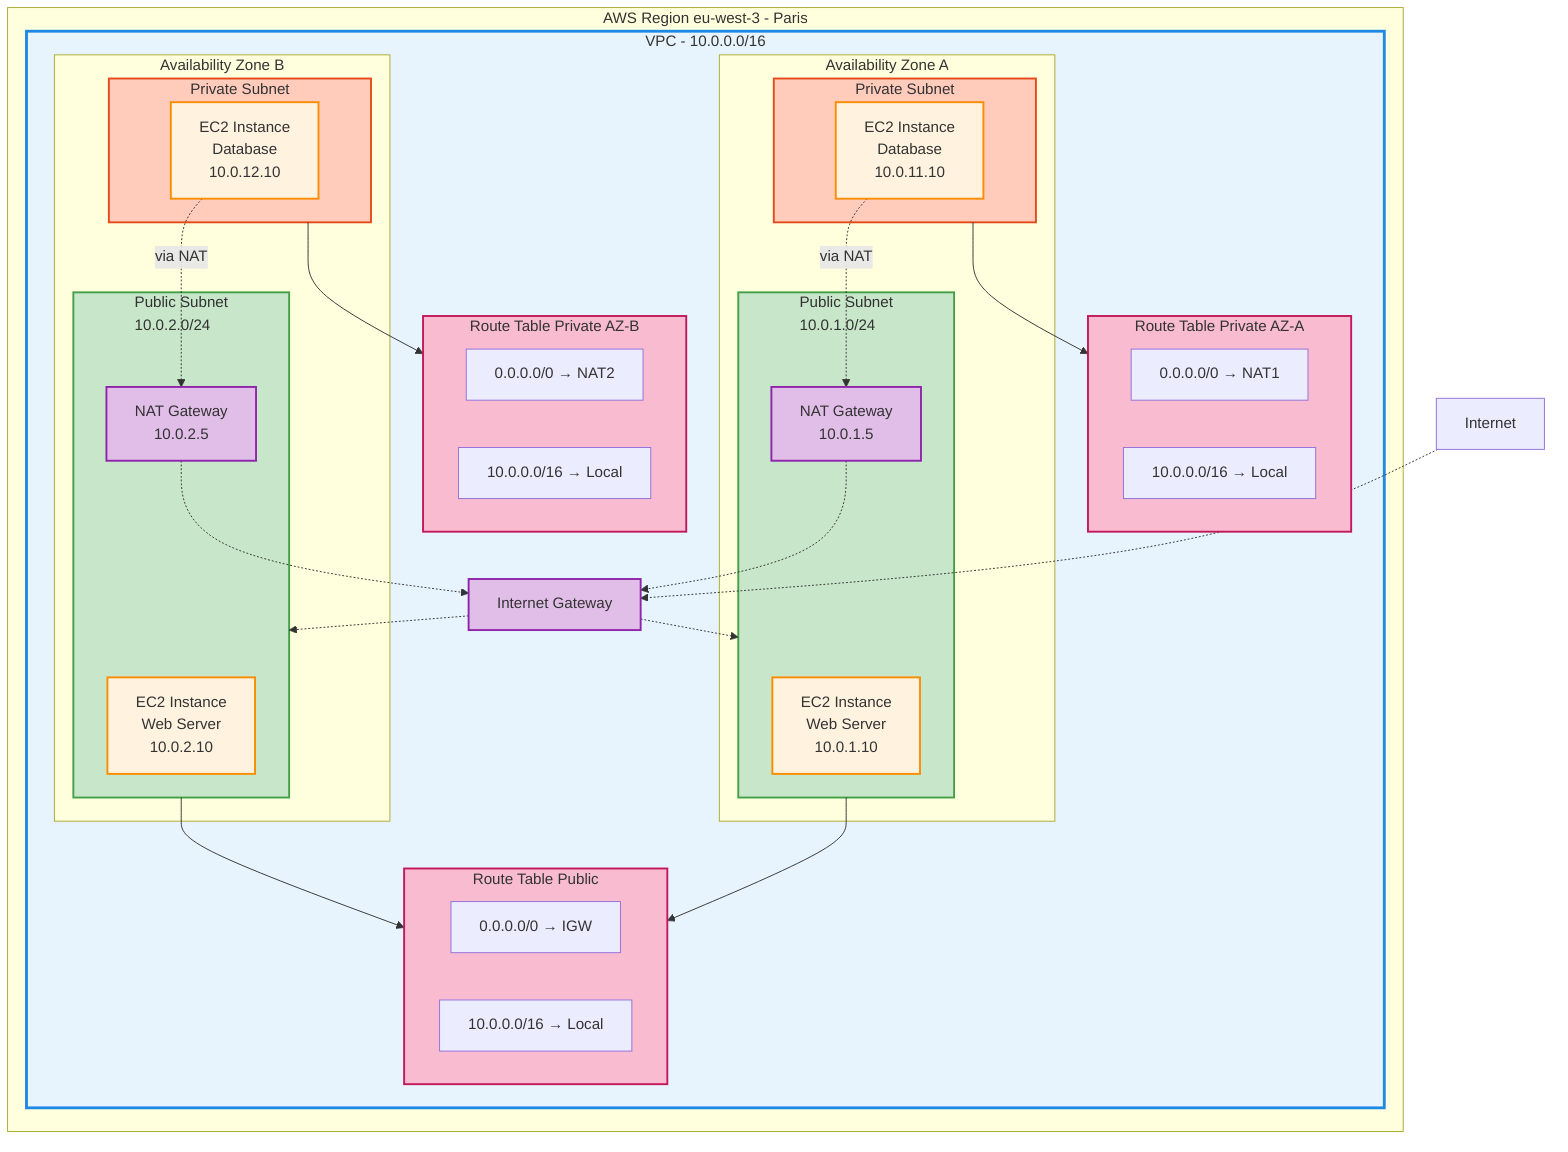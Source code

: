 graph TB
    subgraph Region[AWS Region eu-west-3 - Paris]
        subgraph VPC[VPC - 10.0.0.0/16]
            subgraph AZ1[Availability Zone A]
                subgraph PublicSubnet1[Public Subnet<br/>10.0.1.0/24]
                    EC2_Public1[EC2 Instance<br/>Web Server<br/>10.0.1.10]
                    NAT1[NAT Gateway<br/>10.0.1.5]
                end
                subgraph PrivateSubnet1[Private Subnet<br/>10.0.11.0/24]
                    EC2_Private1[EC2 Instance<br/>Database<br/>10.0.11.10]
                end
            end
            
            subgraph AZ2[Availability Zone B]
                subgraph PublicSubnet2[Public Subnet<br/>10.0.2.0/24]
                    EC2_Public2[EC2 Instance<br/>Web Server<br/>10.0.2.10]
                    NAT2[NAT Gateway<br/>10.0.2.5]
                end
                subgraph PrivateSubnet2[Private Subnet<br/>10.0.12.0/24]
                    EC2_Private2[EC2 Instance<br/>Database<br/>10.0.12.10]
                end
            end
            
            IGW[Internet Gateway]
            
            subgraph RouteTablePublic[Route Table Public]
                Route1[0.0.0.0/0 → IGW]
                Route2[10.0.0.0/16 → Local]
            end
            
            subgraph RouteTablePrivate1[Route Table Private AZ-A]
                Route3[0.0.0.0/0 → NAT1]
                Route4[10.0.0.0/16 → Local]
            end
            
            subgraph RouteTablePrivate2[Route Table Private AZ-B]
                Route5[0.0.0.0/0 → NAT2]
                Route6[10.0.0.0/16 → Local]
            end
        end
    end
    
    Internet[Internet]
    
    Internet -.-> IGW
    IGW -.-> PublicSubnet1
    IGW -.-> PublicSubnet2
    
    PublicSubnet1 --> RouteTablePublic
    PublicSubnet2 --> RouteTablePublic
    
    PrivateSubnet1 --> RouteTablePrivate1
    PrivateSubnet2 --> RouteTablePrivate2
    
    EC2_Private1 -.->|via NAT| NAT1
    EC2_Private2 -.->|via NAT| NAT2
    
    NAT1 -.-> IGW
    NAT2 -.-> IGW
    
    classDef vpc fill:#e8f4fd,stroke:#1e88e5,stroke-width:3px
    classDef public fill:#c8e6c9,stroke:#43a047,stroke-width:2px
    classDef private fill:#ffccbc,stroke:#e64a19,stroke-width:2px
    classDef instance fill:#fff3e0,stroke:#fb8c00,stroke-width:2px
    classDef gateway fill:#e1bee7,stroke:#8e24aa,stroke-width:2px
    classDef route fill:#f8bbd0,stroke:#c2185b,stroke-width:2px
    
    class VPC vpc
    class PublicSubnet1,PublicSubnet2 public
    class PrivateSubnet1,PrivateSubnet2 private
    class EC2_Public1,EC2_Public2,EC2_Private1,EC2_Private2 instance
    class IGW,NAT1,NAT2 gateway
    class RouteTablePublic,RouteTablePrivate1,RouteTablePrivate2 route